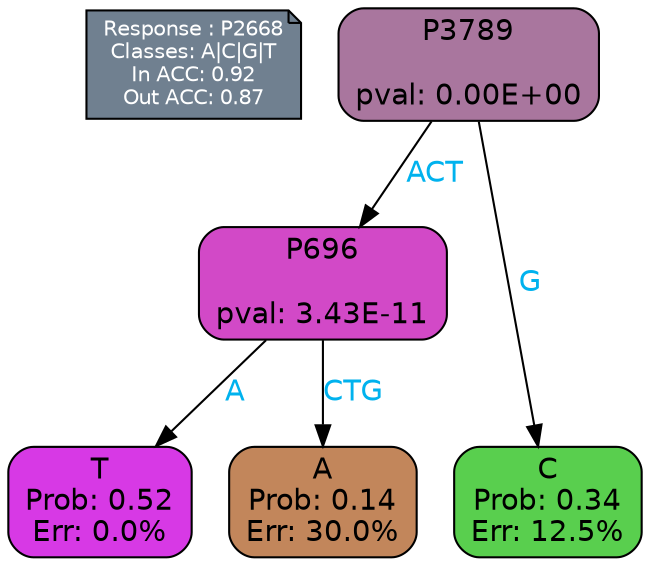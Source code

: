 digraph Tree {
node [shape=box, style="filled, rounded", color="black", fontname=helvetica] ;
graph [ranksep=equally, splines=polylines, bgcolor=transparent, dpi=600] ;
edge [fontname=helvetica] ;
LEGEND [label="Response : P2668
Classes: A|C|G|T
In ACC: 0.92
Out ACC: 0.87
",shape=note,align=left,style=filled,fillcolor="slategray",fontcolor="white",fontsize=10];1 [label="P3789

pval: 0.00E+00", fillcolor="#a9769e"] ;
2 [label="P696

pval: 3.43E-11", fillcolor="#d249c7"] ;
3 [label="T
Prob: 0.52
Err: 0.0%", fillcolor="#d739e5"] ;
4 [label="A
Prob: 0.14
Err: 30.0%", fillcolor="#c2865b"] ;
5 [label="C
Prob: 0.34
Err: 12.5%", fillcolor="#59cf4e"] ;
1 -> 2 [label="ACT",fontcolor=deepskyblue2] ;
1 -> 5 [label="G",fontcolor=deepskyblue2] ;
2 -> 3 [label="A",fontcolor=deepskyblue2] ;
2 -> 4 [label="CTG",fontcolor=deepskyblue2] ;
{rank = same; 3;4;5;}{rank = same; LEGEND;1;}}